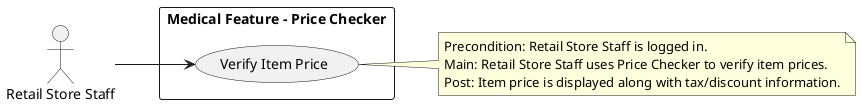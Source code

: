 @startuml
left to right direction

actor "Retail Store Staff" as RetailStore

rectangle "Medical Feature – Price Checker" as System {
    usecase "Verify Item Price" as UC_VerifyPrice
}

RetailStore --> UC_VerifyPrice

note right of UC_VerifyPrice
    Precondition: Retail Store Staff is logged in.
    Main: Retail Store Staff uses Price Checker to verify item prices.
    Post: Item price is displayed along with tax/discount information.
end note

@enduml
